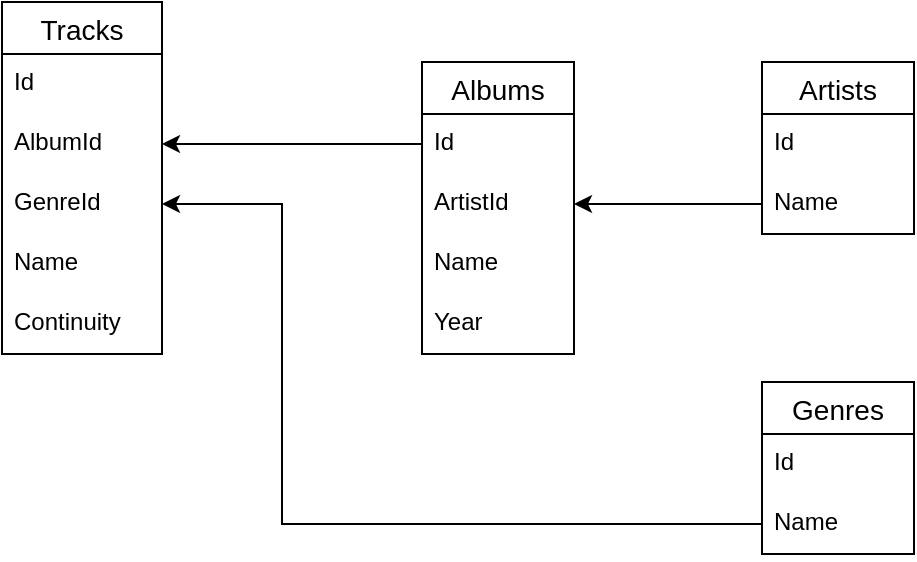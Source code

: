 <mxfile version="14.7.10" type="github">
  <diagram id="b15Hza7nnjam9g2sz_xK" name="Page-1">
    <mxGraphModel dx="1569" dy="714" grid="1" gridSize="10" guides="1" tooltips="1" connect="1" arrows="1" fold="1" page="1" pageScale="1" pageWidth="827" pageHeight="1169" math="0" shadow="0">
      <root>
        <mxCell id="0" />
        <mxCell id="1" parent="0" />
        <mxCell id="3d0mFpOl1IhNJcDzCBlv-16" value="Tracks" style="swimlane;fontStyle=0;childLayout=stackLayout;horizontal=1;startSize=26;horizontalStack=0;resizeParent=1;resizeParentMax=0;resizeLast=0;collapsible=1;marginBottom=0;align=center;fontSize=14;" vertex="1" parent="1">
          <mxGeometry x="160" y="90" width="80" height="176" as="geometry" />
        </mxCell>
        <mxCell id="3d0mFpOl1IhNJcDzCBlv-17" value="Id" style="text;strokeColor=none;fillColor=none;spacingLeft=4;spacingRight=4;overflow=hidden;rotatable=0;points=[[0,0.5],[1,0.5]];portConstraint=eastwest;fontSize=12;" vertex="1" parent="3d0mFpOl1IhNJcDzCBlv-16">
          <mxGeometry y="26" width="80" height="30" as="geometry" />
        </mxCell>
        <mxCell id="3d0mFpOl1IhNJcDzCBlv-23" value="AlbumId" style="text;strokeColor=none;fillColor=none;spacingLeft=4;spacingRight=4;overflow=hidden;rotatable=0;points=[[0,0.5],[1,0.5]];portConstraint=eastwest;fontSize=12;" vertex="1" parent="3d0mFpOl1IhNJcDzCBlv-16">
          <mxGeometry y="56" width="80" height="30" as="geometry" />
        </mxCell>
        <mxCell id="3d0mFpOl1IhNJcDzCBlv-20" value="GenreId" style="text;strokeColor=none;fillColor=none;spacingLeft=4;spacingRight=4;overflow=hidden;rotatable=0;points=[[0,0.5],[1,0.5]];portConstraint=eastwest;fontSize=12;" vertex="1" parent="3d0mFpOl1IhNJcDzCBlv-16">
          <mxGeometry y="86" width="80" height="30" as="geometry" />
        </mxCell>
        <mxCell id="3d0mFpOl1IhNJcDzCBlv-22" value="Name" style="text;strokeColor=none;fillColor=none;spacingLeft=4;spacingRight=4;overflow=hidden;rotatable=0;points=[[0,0.5],[1,0.5]];portConstraint=eastwest;fontSize=12;" vertex="1" parent="3d0mFpOl1IhNJcDzCBlv-16">
          <mxGeometry y="116" width="80" height="30" as="geometry" />
        </mxCell>
        <mxCell id="3d0mFpOl1IhNJcDzCBlv-21" value="Continuity" style="text;strokeColor=none;fillColor=none;spacingLeft=4;spacingRight=4;overflow=hidden;rotatable=0;points=[[0,0.5],[1,0.5]];portConstraint=eastwest;fontSize=12;" vertex="1" parent="3d0mFpOl1IhNJcDzCBlv-16">
          <mxGeometry y="146" width="80" height="30" as="geometry" />
        </mxCell>
        <mxCell id="3d0mFpOl1IhNJcDzCBlv-24" value="Albums" style="swimlane;fontStyle=0;childLayout=stackLayout;horizontal=1;startSize=26;horizontalStack=0;resizeParent=1;resizeParentMax=0;resizeLast=0;collapsible=1;marginBottom=0;align=center;fontSize=14;" vertex="1" parent="1">
          <mxGeometry x="370" y="120" width="76" height="146" as="geometry" />
        </mxCell>
        <mxCell id="3d0mFpOl1IhNJcDzCBlv-25" value="Id" style="text;strokeColor=none;fillColor=none;spacingLeft=4;spacingRight=4;overflow=hidden;rotatable=0;points=[[0,0.5],[1,0.5]];portConstraint=eastwest;fontSize=12;" vertex="1" parent="3d0mFpOl1IhNJcDzCBlv-24">
          <mxGeometry y="26" width="76" height="30" as="geometry" />
        </mxCell>
        <mxCell id="3d0mFpOl1IhNJcDzCBlv-28" value="ArtistId" style="text;strokeColor=none;fillColor=none;spacingLeft=4;spacingRight=4;overflow=hidden;rotatable=0;points=[[0,0.5],[1,0.5]];portConstraint=eastwest;fontSize=12;" vertex="1" parent="3d0mFpOl1IhNJcDzCBlv-24">
          <mxGeometry y="56" width="76" height="30" as="geometry" />
        </mxCell>
        <mxCell id="3d0mFpOl1IhNJcDzCBlv-26" value="Name" style="text;strokeColor=none;fillColor=none;spacingLeft=4;spacingRight=4;overflow=hidden;rotatable=0;points=[[0,0.5],[1,0.5]];portConstraint=eastwest;fontSize=12;" vertex="1" parent="3d0mFpOl1IhNJcDzCBlv-24">
          <mxGeometry y="86" width="76" height="30" as="geometry" />
        </mxCell>
        <mxCell id="3d0mFpOl1IhNJcDzCBlv-27" value="Year" style="text;strokeColor=none;fillColor=none;spacingLeft=4;spacingRight=4;overflow=hidden;rotatable=0;points=[[0,0.5],[1,0.5]];portConstraint=eastwest;fontSize=12;" vertex="1" parent="3d0mFpOl1IhNJcDzCBlv-24">
          <mxGeometry y="116" width="76" height="30" as="geometry" />
        </mxCell>
        <mxCell id="3d0mFpOl1IhNJcDzCBlv-31" style="edgeStyle=orthogonalEdgeStyle;rounded=0;orthogonalLoop=1;jettySize=auto;html=1;exitX=0;exitY=0.5;exitDx=0;exitDy=0;entryX=1;entryY=0.5;entryDx=0;entryDy=0;" edge="1" parent="1" source="3d0mFpOl1IhNJcDzCBlv-25" target="3d0mFpOl1IhNJcDzCBlv-23">
          <mxGeometry relative="1" as="geometry">
            <Array as="points">
              <mxPoint x="343" y="161" />
              <mxPoint x="343" y="161" />
            </Array>
          </mxGeometry>
        </mxCell>
        <mxCell id="3d0mFpOl1IhNJcDzCBlv-32" value="Artists" style="swimlane;fontStyle=0;childLayout=stackLayout;horizontal=1;startSize=26;horizontalStack=0;resizeParent=1;resizeParentMax=0;resizeLast=0;collapsible=1;marginBottom=0;align=center;fontSize=14;" vertex="1" parent="1">
          <mxGeometry x="540" y="120" width="76" height="86" as="geometry" />
        </mxCell>
        <mxCell id="3d0mFpOl1IhNJcDzCBlv-33" value="Id" style="text;strokeColor=none;fillColor=none;spacingLeft=4;spacingRight=4;overflow=hidden;rotatable=0;points=[[0,0.5],[1,0.5]];portConstraint=eastwest;fontSize=12;" vertex="1" parent="3d0mFpOl1IhNJcDzCBlv-32">
          <mxGeometry y="26" width="76" height="30" as="geometry" />
        </mxCell>
        <mxCell id="3d0mFpOl1IhNJcDzCBlv-34" value="Name" style="text;strokeColor=none;fillColor=none;spacingLeft=4;spacingRight=4;overflow=hidden;rotatable=0;points=[[0,0.5],[1,0.5]];portConstraint=eastwest;fontSize=12;" vertex="1" parent="3d0mFpOl1IhNJcDzCBlv-32">
          <mxGeometry y="56" width="76" height="30" as="geometry" />
        </mxCell>
        <mxCell id="3d0mFpOl1IhNJcDzCBlv-37" style="edgeStyle=orthogonalEdgeStyle;rounded=0;orthogonalLoop=1;jettySize=auto;html=1;exitX=0;exitY=0.5;exitDx=0;exitDy=0;entryX=1;entryY=0.5;entryDx=0;entryDy=0;" edge="1" parent="1" source="3d0mFpOl1IhNJcDzCBlv-34" target="3d0mFpOl1IhNJcDzCBlv-28">
          <mxGeometry relative="1" as="geometry" />
        </mxCell>
        <mxCell id="3d0mFpOl1IhNJcDzCBlv-38" value="Genres" style="swimlane;fontStyle=0;childLayout=stackLayout;horizontal=1;startSize=26;horizontalStack=0;resizeParent=1;resizeParentMax=0;resizeLast=0;collapsible=1;marginBottom=0;align=center;fontSize=14;" vertex="1" parent="1">
          <mxGeometry x="540" y="280" width="76" height="86" as="geometry" />
        </mxCell>
        <mxCell id="3d0mFpOl1IhNJcDzCBlv-39" value="Id" style="text;strokeColor=none;fillColor=none;spacingLeft=4;spacingRight=4;overflow=hidden;rotatable=0;points=[[0,0.5],[1,0.5]];portConstraint=eastwest;fontSize=12;" vertex="1" parent="3d0mFpOl1IhNJcDzCBlv-38">
          <mxGeometry y="26" width="76" height="30" as="geometry" />
        </mxCell>
        <mxCell id="3d0mFpOl1IhNJcDzCBlv-40" value="Name" style="text;strokeColor=none;fillColor=none;spacingLeft=4;spacingRight=4;overflow=hidden;rotatable=0;points=[[0,0.5],[1,0.5]];portConstraint=eastwest;fontSize=12;" vertex="1" parent="3d0mFpOl1IhNJcDzCBlv-38">
          <mxGeometry y="56" width="76" height="30" as="geometry" />
        </mxCell>
        <mxCell id="3d0mFpOl1IhNJcDzCBlv-41" style="edgeStyle=orthogonalEdgeStyle;rounded=0;orthogonalLoop=1;jettySize=auto;html=1;exitX=0;exitY=0.5;exitDx=0;exitDy=0;entryX=1;entryY=0.5;entryDx=0;entryDy=0;" edge="1" parent="1" source="3d0mFpOl1IhNJcDzCBlv-40" target="3d0mFpOl1IhNJcDzCBlv-20">
          <mxGeometry relative="1" as="geometry">
            <Array as="points">
              <mxPoint x="300" y="351" />
              <mxPoint x="300" y="191" />
            </Array>
          </mxGeometry>
        </mxCell>
      </root>
    </mxGraphModel>
  </diagram>
</mxfile>
